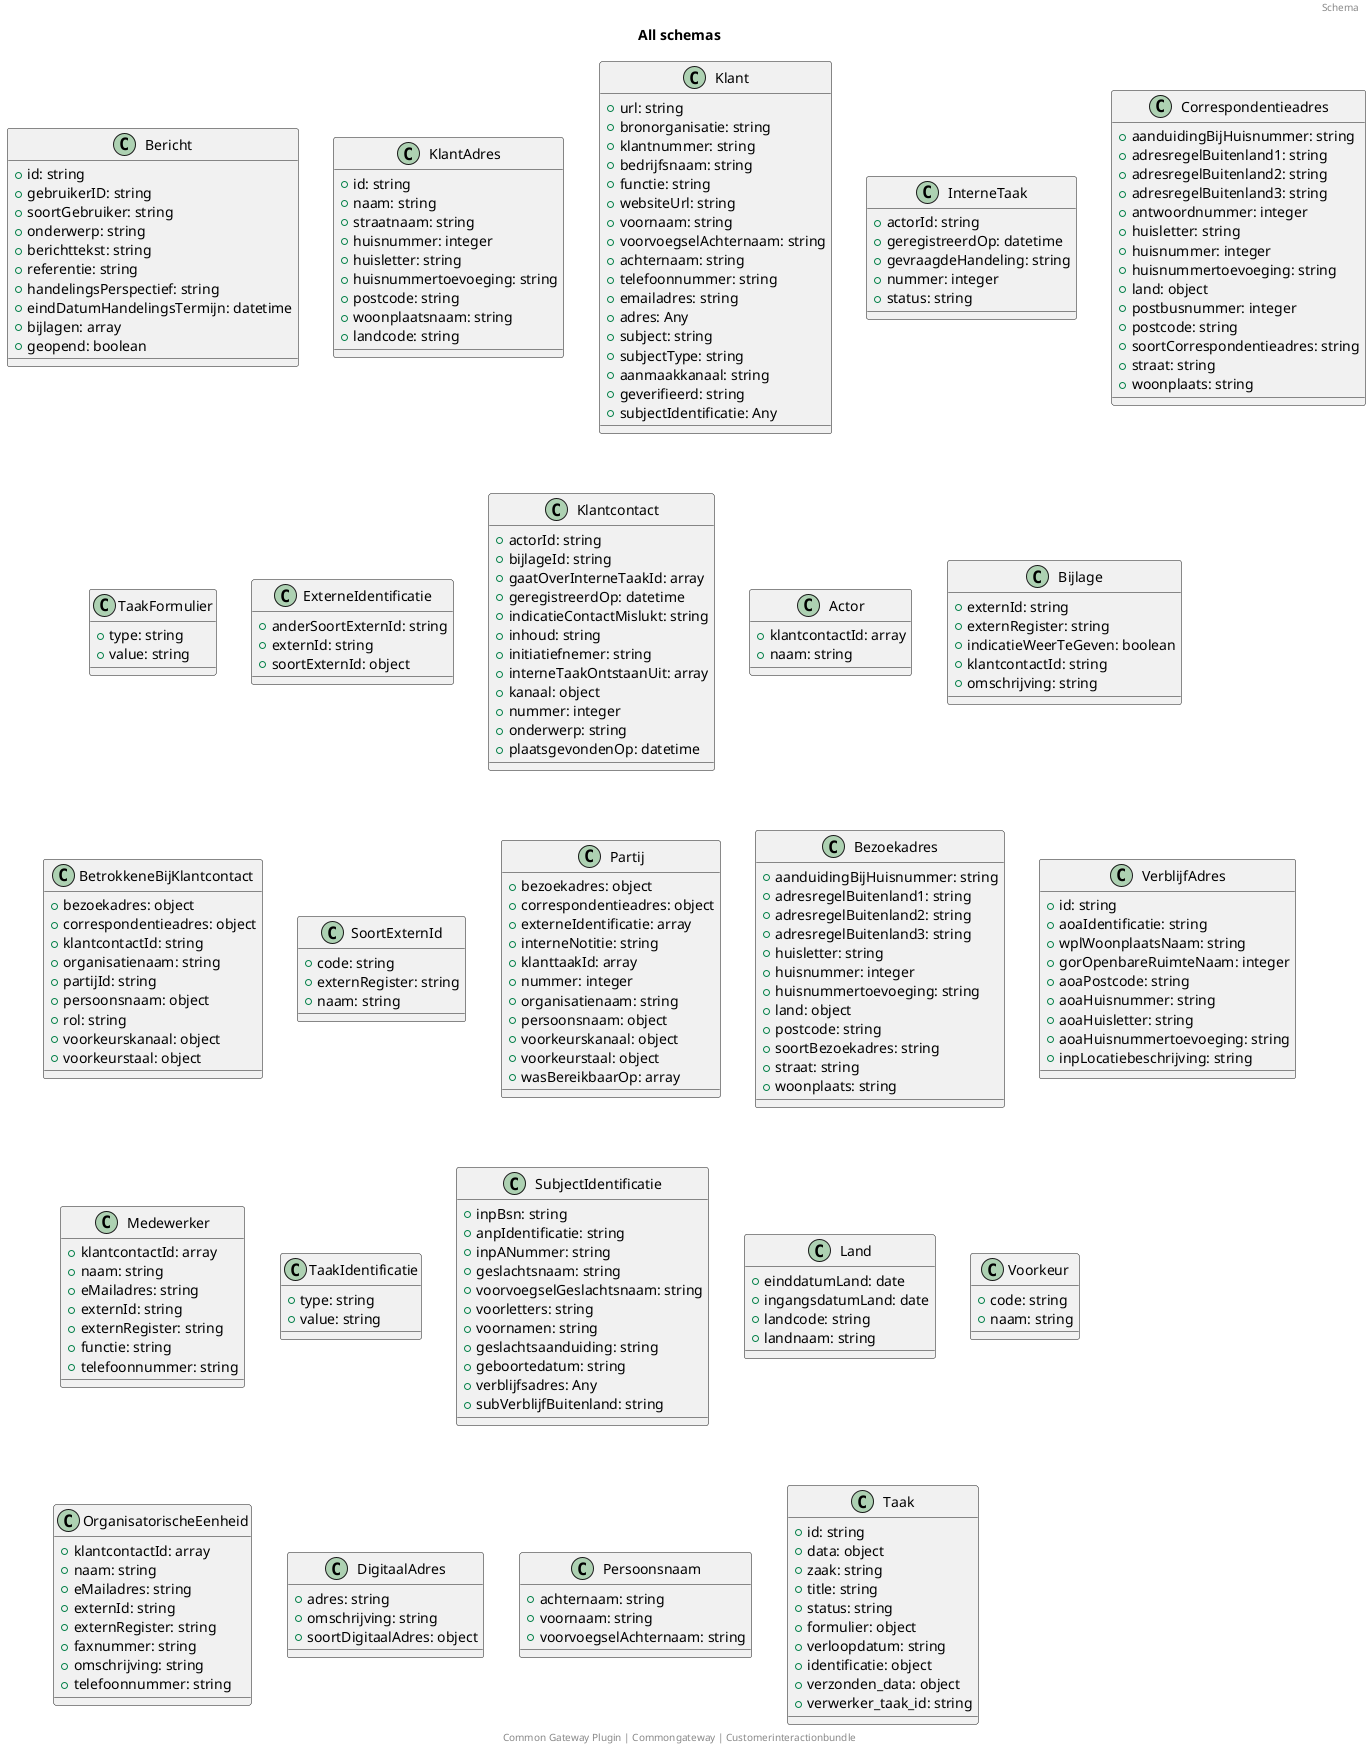 @startuml
title: All schemas
footer: Common Gateway Plugin | Commongateway | Customerinteractionbundle 
header: Schema
class Bericht {
  + id: string
  + gebruikerID: string
  + soortGebruiker: string
  + onderwerp: string
  + berichttekst: string
  + referentie: string
  + handelingsPerspectief: string
  + eindDatumHandelingsTermijn: datetime
  + bijlagen: array
  + geopend: boolean
}
class KlantAdres {
  + id: string
  + naam: string
  + straatnaam: string
  + huisnummer: integer
  + huisletter: string
  + huisnummertoevoeging: string
  + postcode: string
  + woonplaatsnaam: string
  + landcode: string
}
class Klant {
  + url: string
  + bronorganisatie: string
  + klantnummer: string
  + bedrijfsnaam: string
  + functie: string
  + websiteUrl: string
  + voornaam: string
  + voorvoegselAchternaam: string
  + achternaam: string
  + telefoonnummer: string
  + emailadres: string
  + adres: Any
  + subject: string
  + subjectType: string
  + aanmaakkanaal: string
  + geverifieerd: string
  + subjectIdentificatie: Any
}
class InterneTaak {
  + actorId: string
  + geregistreerdOp: datetime
  + gevraagdeHandeling: string
  + nummer: integer
  + status: string
}
class Correspondentieadres {
  + aanduidingBijHuisnummer: string
  + adresregelBuitenland1: string
  + adresregelBuitenland2: string
  + adresregelBuitenland3: string
  + antwoordnummer: integer
  + huisletter: string
  + huisnummer: integer
  + huisnummertoevoeging: string
  + land: object
  + postbusnummer: integer
  + postcode: string
  + soortCorrespondentieadres: string
  + straat: string
  + woonplaats: string
}
class TaakFormulier {
  + type: string
  + value: string
}
class ExterneIdentificatie {
  + anderSoortExternId: string
  + externId: string
  + soortExternId: object
}
class Klantcontact {
  + actorId: string
  + bijlageId: string
  + gaatOverInterneTaakId: array
  + geregistreerdOp: datetime
  + indicatieContactMislukt: string
  + inhoud: string
  + initiatiefnemer: string
  + interneTaakOntstaanUit: array
  + kanaal: object
  + nummer: integer
  + onderwerp: string
  + plaatsgevondenOp: datetime
}
class Actor {
  + klantcontactId: array
  + naam: string
}
class Bijlage {
  + externId: string
  + externRegister: string
  + indicatieWeerTeGeven: boolean
  + klantcontactId: string
  + omschrijving: string
}
class BetrokkeneBijKlantcontact {
  + bezoekadres: object
  + correspondentieadres: object
  + klantcontactId: string
  + organisatienaam: string
  + partijId: string
  + persoonsnaam: object
  + rol: string
  + voorkeurskanaal: object
  + voorkeurstaal: object
}
class SoortExternId {
  + code: string
  + externRegister: string
  + naam: string
}
class Partij {
  + bezoekadres: object
  + correspondentieadres: object
  + externeIdentificatie: array
  + interneNotitie: string
  + klanttaakId: array
  + nummer: integer
  + organisatienaam: string
  + persoonsnaam: object
  + voorkeurskanaal: object
  + voorkeurstaal: object
  + wasBereikbaarOp: array
}
class Bezoekadres {
  + aanduidingBijHuisnummer: string
  + adresregelBuitenland1: string
  + adresregelBuitenland2: string
  + adresregelBuitenland3: string
  + huisletter: string
  + huisnummer: integer
  + huisnummertoevoeging: string
  + land: object
  + postcode: string
  + soortBezoekadres: string
  + straat: string
  + woonplaats: string
}
class VerblijfAdres {
  + id: string
  + aoaIdentificatie: string
  + wplWoonplaatsNaam: string
  + gorOpenbareRuimteNaam: integer
  + aoaPostcode: string
  + aoaHuisnummer: string
  + aoaHuisletter: string
  + aoaHuisnummertoevoeging: string
  + inpLocatiebeschrijving: string
}
class Medewerker {
  + klantcontactId: array
  + naam: string
  + eMailadres: string
  + externId: string
  + externRegister: string
  + functie: string
  + telefoonnummer: string
}
class TaakIdentificatie {
  + type: string
  + value: string
}
class SubjectIdentificatie {
  + inpBsn: string
  + anpIdentificatie: string
  + inpANummer: string
  + geslachtsnaam: string
  + voorvoegselGeslachtsnaam: string
  + voorletters: string
  + voornamen: string
  + geslachtsaanduiding: string
  + geboortedatum: string
  + verblijfsadres: Any
  + subVerblijfBuitenland: string
}
class Land {
  + einddatumLand: date
  + ingangsdatumLand: date
  + landcode: string
  + landnaam: string
}
class Voorkeur {
  + code: string
  + naam: string
}
class OrganisatorischeEenheid {
  + klantcontactId: array
  + naam: string
  + eMailadres: string
  + externId: string
  + externRegister: string
  + faxnummer: string
  + omschrijving: string
  + telefoonnummer: string
}
class DigitaalAdres {
  + adres: string
  + omschrijving: string
  + soortDigitaalAdres: object
}
class Persoonsnaam {
  + achternaam: string
  + voornaam: string
  + voorvoegselAchternaam: string
}
class Taak {
  + id: string
  + data: object
  + zaak: string
  + title: string
  + status: string
  + formulier: object
  + verloopdatum: string
  + identificatie: object
  + verzonden_data: object
  + verwerker_taak_id: string
}
@enduml
